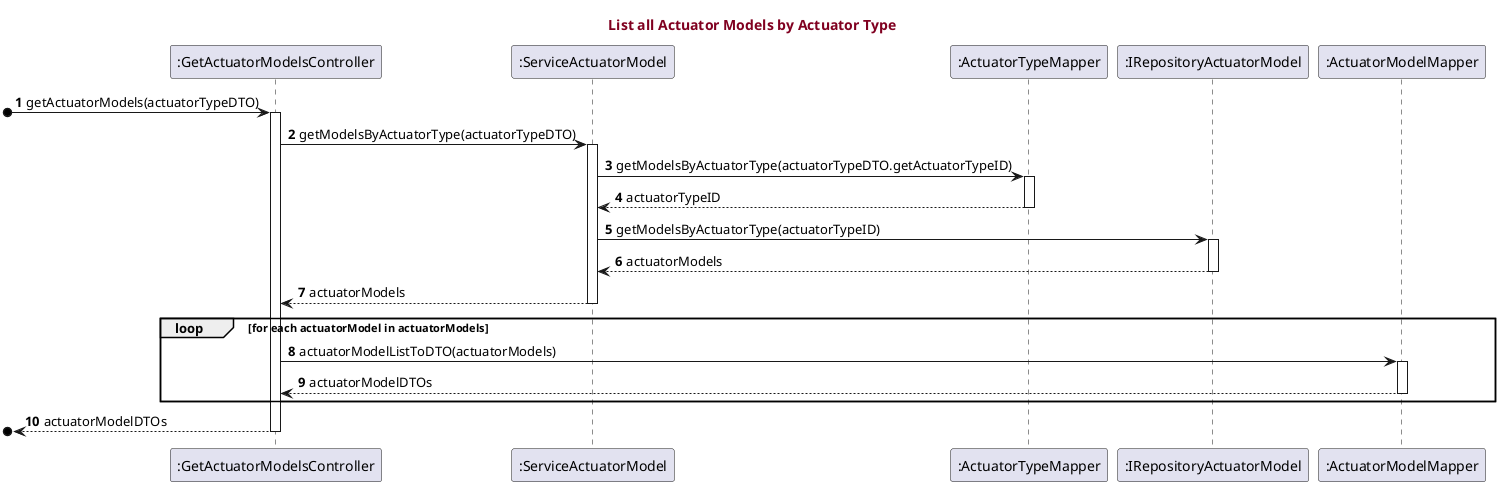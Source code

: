 @startuml
'https://plantuml.com/use-case-diagram

title <font color=#800020> List all Actuator Models by Actuator Type </font>

autonumber

participant ":GetActuatorModelsController"
participant ":ServiceActuatorModel"
participant ":ActuatorTypeMapper"
participant ":IRepositoryActuatorModel"
participant ":ActuatorModelMapper"

[o-> ":GetActuatorModelsController" : getActuatorModels(actuatorTypeDTO)
activate ":GetActuatorModelsController"
":GetActuatorModelsController" -> ":ServiceActuatorModel": getModelsByActuatorType(actuatorTypeDTO)
activate ":ServiceActuatorModel"
":ServiceActuatorModel" -> ":ActuatorTypeMapper": getModelsByActuatorType(actuatorTypeDTO.getActuatorTypeID)
activate ":ActuatorTypeMapper"
":ActuatorTypeMapper" --> ":ServiceActuatorModel": actuatorTypeID
deactivate ":ActuatorTypeMapper"
":ServiceActuatorModel" -> ":IRepositoryActuatorModel": getModelsByActuatorType(actuatorTypeID)
activate ":IRepositoryActuatorModel"
":IRepositoryActuatorModel" --> ":ServiceActuatorModel": actuatorModels
deactivate ":IRepositoryActuatorModel"

":ServiceActuatorModel" --> ":GetActuatorModelsController": actuatorModels
deactivate ":ServiceActuatorModel"

loop for each actuatorModel in actuatorModels

":GetActuatorModelsController" -> ":ActuatorModelMapper": actuatorModelListToDTO(actuatorModels)
activate ":ActuatorModelMapper"

":ActuatorModelMapper" --> ":GetActuatorModelsController": actuatorModelDTOs
deactivate ":ActuatorModelMapper"

end
[o<-- ":GetActuatorModelsController" : actuatorModelDTOs
deactivate ":GetActuatorModelsController"

@enduml